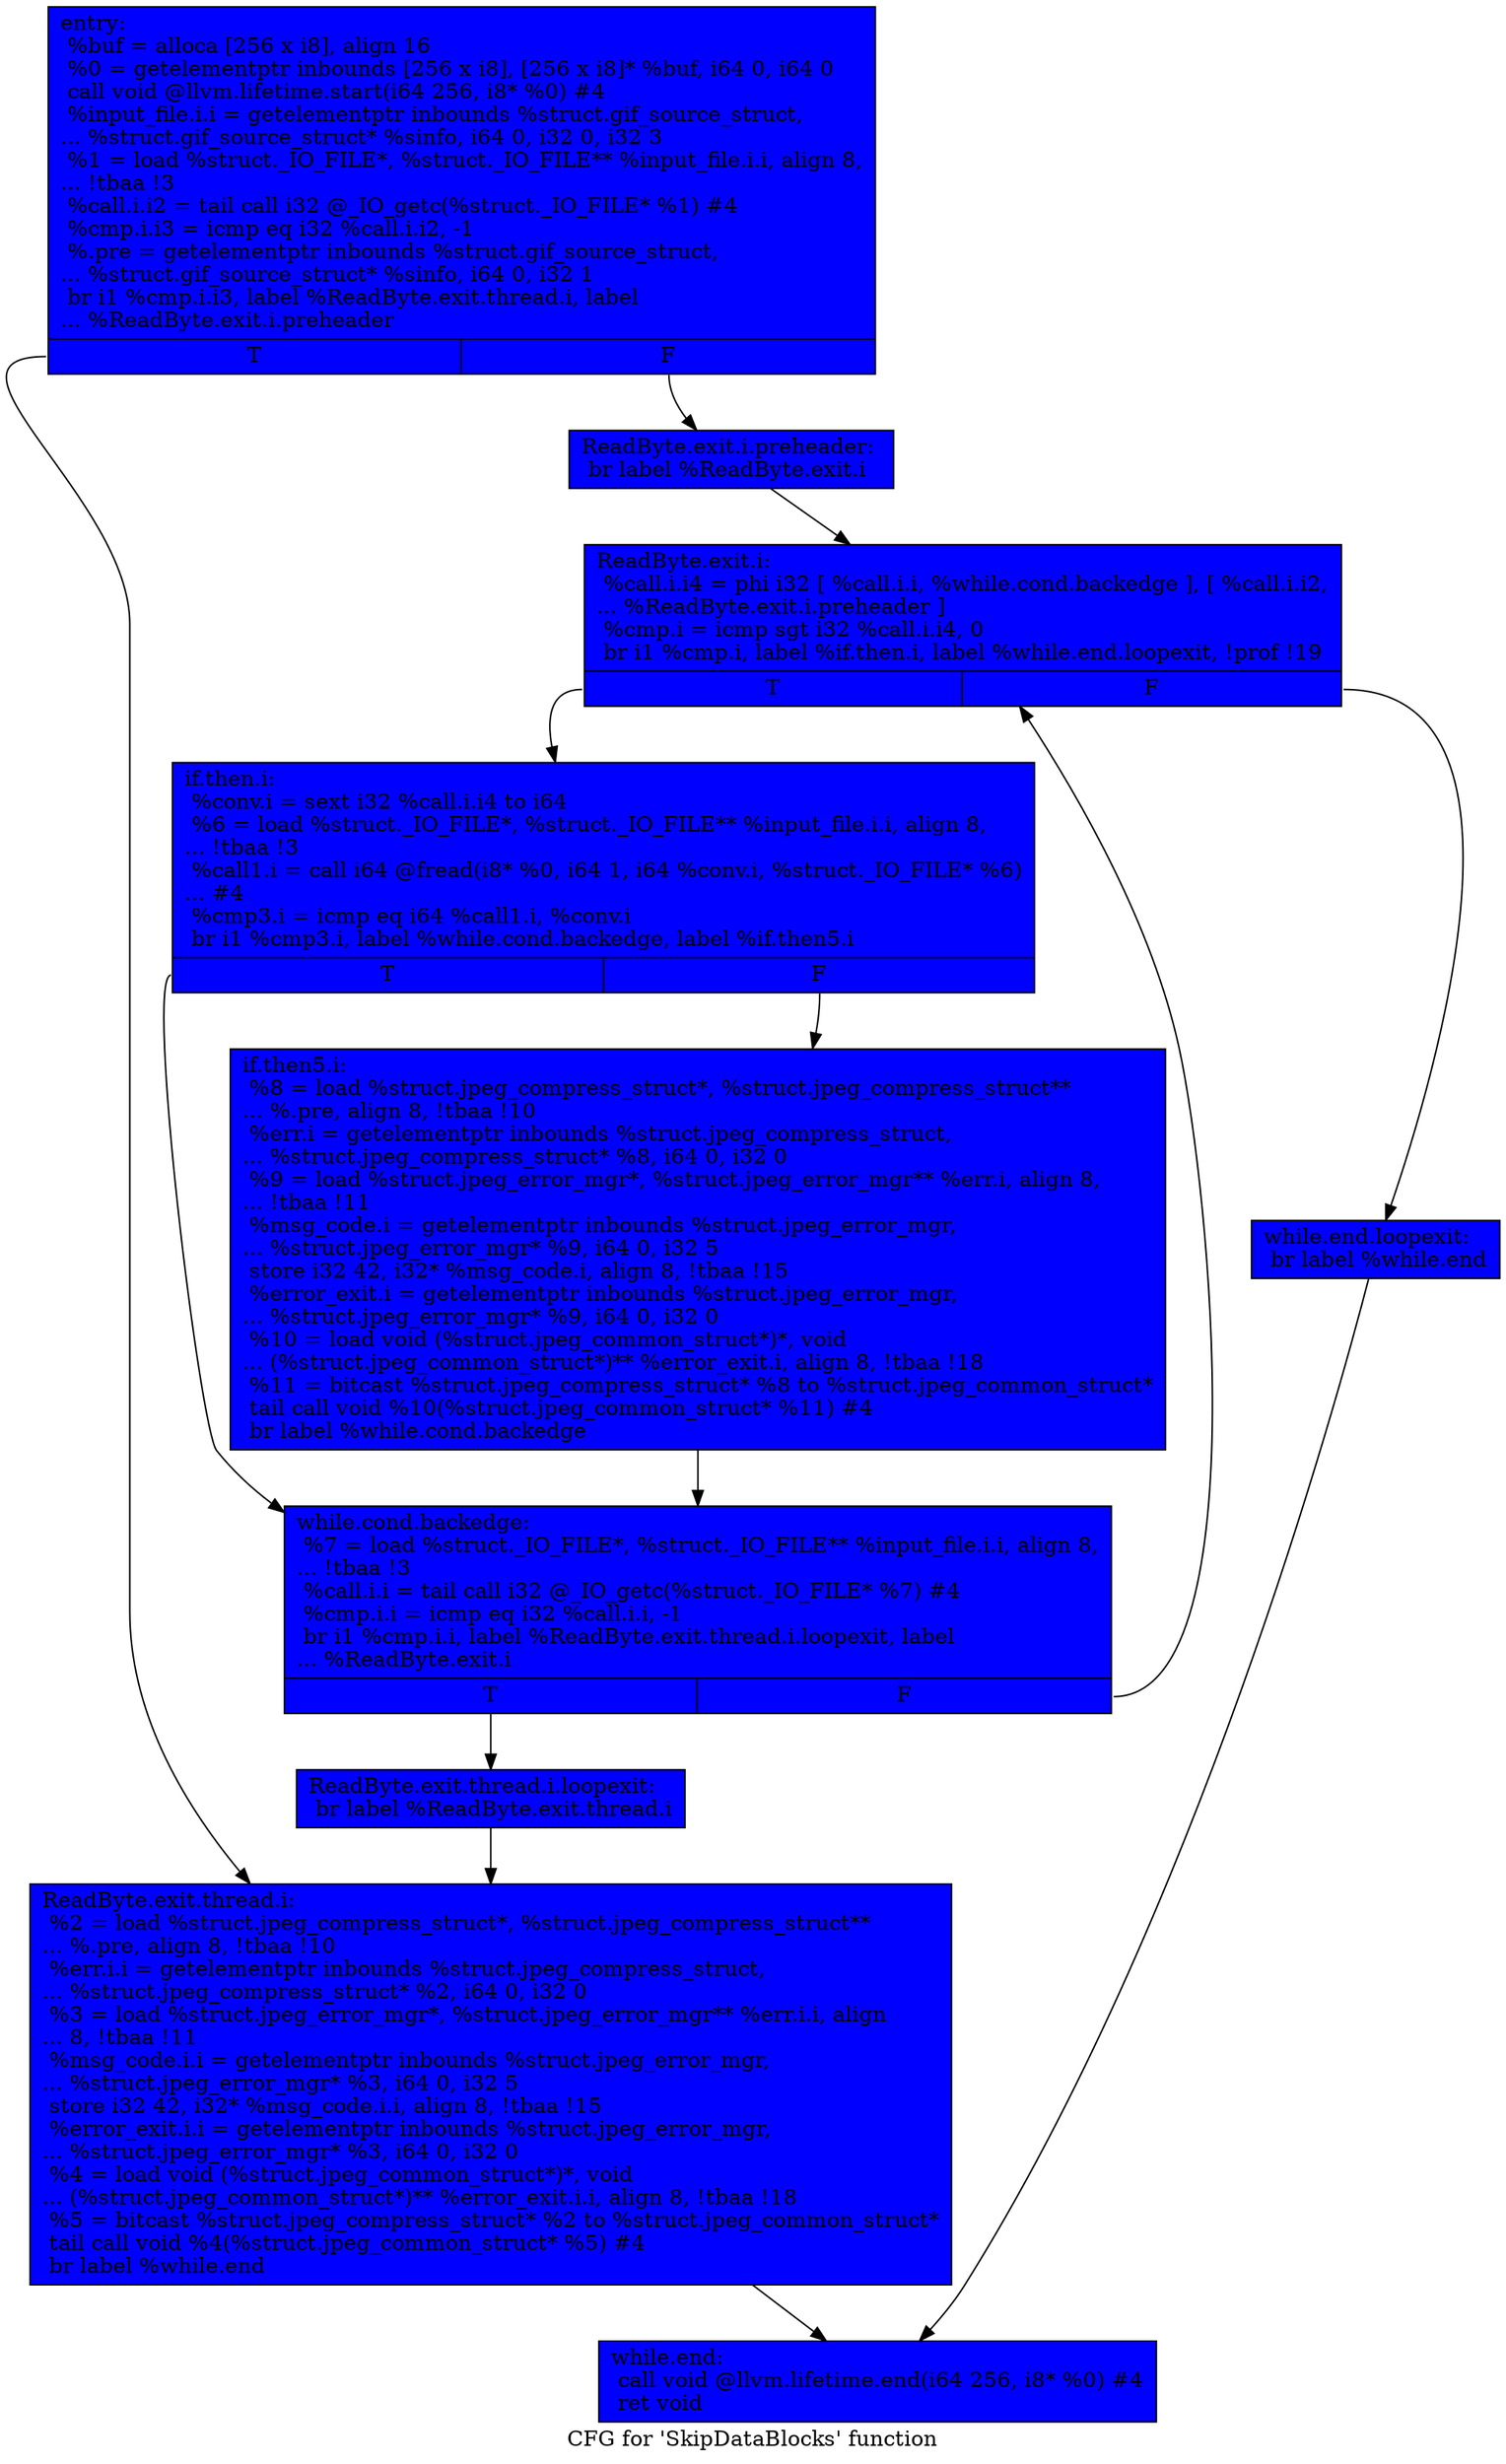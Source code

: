 digraph "CFG for 'SkipDataBlocks' function" {
	label="CFG for 'SkipDataBlocks' function";

	Node0x6a01bd0 [shape=record, style = filled, fillcolor = blue, label="{entry:\l  %buf = alloca [256 x i8], align 16\l  %0 = getelementptr inbounds [256 x i8], [256 x i8]* %buf, i64 0, i64 0\l  call void @llvm.lifetime.start(i64 256, i8* %0) #4\l  %input_file.i.i = getelementptr inbounds %struct.gif_source_struct,\l... %struct.gif_source_struct* %sinfo, i64 0, i32 0, i32 3\l  %1 = load %struct._IO_FILE*, %struct._IO_FILE** %input_file.i.i, align 8,\l... !tbaa !3\l  %call.i.i2 = tail call i32 @_IO_getc(%struct._IO_FILE* %1) #4\l  %cmp.i.i3 = icmp eq i32 %call.i.i2, -1\l  %.pre = getelementptr inbounds %struct.gif_source_struct,\l... %struct.gif_source_struct* %sinfo, i64 0, i32 1\l  br i1 %cmp.i.i3, label %ReadByte.exit.thread.i, label\l... %ReadByte.exit.i.preheader\l|{<s0>T|<s1>F}}"];
	Node0x6a01bd0:s0 -> Node0x6a021b0;
	Node0x6a01bd0:s1 -> Node0x6a02250;
	Node0x6a02250 [shape=record, style = filled, fillcolor = blue, label="{ReadByte.exit.i.preheader:                        \l  br label %ReadByte.exit.i\l}"];
	Node0x6a02250 -> Node0x6a023a0;
	Node0x6a02450 [shape=record, style = filled, fillcolor = blue, label="{ReadByte.exit.thread.i.loopexit:                  \l  br label %ReadByte.exit.thread.i\l}"];
	Node0x6a02450 -> Node0x6a021b0;
	Node0x6a021b0 [shape=record, style = filled, fillcolor = blue, label="{ReadByte.exit.thread.i:                           \l  %2 = load %struct.jpeg_compress_struct*, %struct.jpeg_compress_struct**\l... %.pre, align 8, !tbaa !10\l  %err.i.i = getelementptr inbounds %struct.jpeg_compress_struct,\l... %struct.jpeg_compress_struct* %2, i64 0, i32 0\l  %3 = load %struct.jpeg_error_mgr*, %struct.jpeg_error_mgr** %err.i.i, align\l... 8, !tbaa !11\l  %msg_code.i.i = getelementptr inbounds %struct.jpeg_error_mgr,\l... %struct.jpeg_error_mgr* %3, i64 0, i32 5\l  store i32 42, i32* %msg_code.i.i, align 8, !tbaa !15\l  %error_exit.i.i = getelementptr inbounds %struct.jpeg_error_mgr,\l... %struct.jpeg_error_mgr* %3, i64 0, i32 0\l  %4 = load void (%struct.jpeg_common_struct*)*, void\l... (%struct.jpeg_common_struct*)** %error_exit.i.i, align 8, !tbaa !18\l  %5 = bitcast %struct.jpeg_compress_struct* %2 to %struct.jpeg_common_struct*\l  tail call void %4(%struct.jpeg_common_struct* %5) #4\l  br label %while.end\l}"];
	Node0x6a021b0 -> Node0x6a03da0;
	Node0x6a023a0 [shape=record, style = filled, fillcolor = blue, label="{ReadByte.exit.i:                                  \l  %call.i.i4 = phi i32 [ %call.i.i, %while.cond.backedge ], [ %call.i.i2,\l... %ReadByte.exit.i.preheader ]\l  %cmp.i = icmp sgt i32 %call.i.i4, 0\l  br i1 %cmp.i, label %if.then.i, label %while.end.loopexit, !prof !19\l|{<s0>T|<s1>F}}"];
	Node0x6a023a0:s0 -> Node0x6a04150;
	Node0x6a023a0:s1 -> Node0x6a04260;
	Node0x6a04150 [shape=record, style = filled, fillcolor = blue, label="{if.then.i:                                        \l  %conv.i = sext i32 %call.i.i4 to i64\l  %6 = load %struct._IO_FILE*, %struct._IO_FILE** %input_file.i.i, align 8,\l... !tbaa !3\l  %call1.i = call i64 @fread(i8* %0, i64 1, i64 %conv.i, %struct._IO_FILE* %6)\l... #4\l  %cmp3.i = icmp eq i64 %call1.i, %conv.i\l  br i1 %cmp3.i, label %while.cond.backedge, label %if.then5.i\l|{<s0>T|<s1>F}}"];
	Node0x6a04150:s0 -> Node0x6a03f20;
	Node0x6a04150:s1 -> Node0x6a047a0;
	Node0x6a03f20 [shape=record, style = filled, fillcolor = blue, label="{while.cond.backedge:                              \l  %7 = load %struct._IO_FILE*, %struct._IO_FILE** %input_file.i.i, align 8,\l... !tbaa !3\l  %call.i.i = tail call i32 @_IO_getc(%struct._IO_FILE* %7) #4\l  %cmp.i.i = icmp eq i32 %call.i.i, -1\l  br i1 %cmp.i.i, label %ReadByte.exit.thread.i.loopexit, label\l... %ReadByte.exit.i\l|{<s0>T|<s1>F}}"];
	Node0x6a03f20:s0 -> Node0x6a02450;
	Node0x6a03f20:s1 -> Node0x6a023a0;
	Node0x6a047a0 [shape=record, style = filled, fillcolor = blue, label="{if.then5.i:                                       \l  %8 = load %struct.jpeg_compress_struct*, %struct.jpeg_compress_struct**\l... %.pre, align 8, !tbaa !10\l  %err.i = getelementptr inbounds %struct.jpeg_compress_struct,\l... %struct.jpeg_compress_struct* %8, i64 0, i32 0\l  %9 = load %struct.jpeg_error_mgr*, %struct.jpeg_error_mgr** %err.i, align 8,\l... !tbaa !11\l  %msg_code.i = getelementptr inbounds %struct.jpeg_error_mgr,\l... %struct.jpeg_error_mgr* %9, i64 0, i32 5\l  store i32 42, i32* %msg_code.i, align 8, !tbaa !15\l  %error_exit.i = getelementptr inbounds %struct.jpeg_error_mgr,\l... %struct.jpeg_error_mgr* %9, i64 0, i32 0\l  %10 = load void (%struct.jpeg_common_struct*)*, void\l... (%struct.jpeg_common_struct*)** %error_exit.i, align 8, !tbaa !18\l  %11 = bitcast %struct.jpeg_compress_struct* %8 to %struct.jpeg_common_struct*\l  tail call void %10(%struct.jpeg_common_struct* %11) #4\l  br label %while.cond.backedge\l}"];
	Node0x6a047a0 -> Node0x6a03f20;
	Node0x6a04260 [shape=record, style = filled, fillcolor = blue, label="{while.end.loopexit:                               \l  br label %while.end\l}"];
	Node0x6a04260 -> Node0x6a03da0;
	Node0x6a03da0 [shape=record, style = filled, fillcolor = blue, label="{while.end:                                        \l  call void @llvm.lifetime.end(i64 256, i8* %0) #4\l  ret void\l}"];
}
